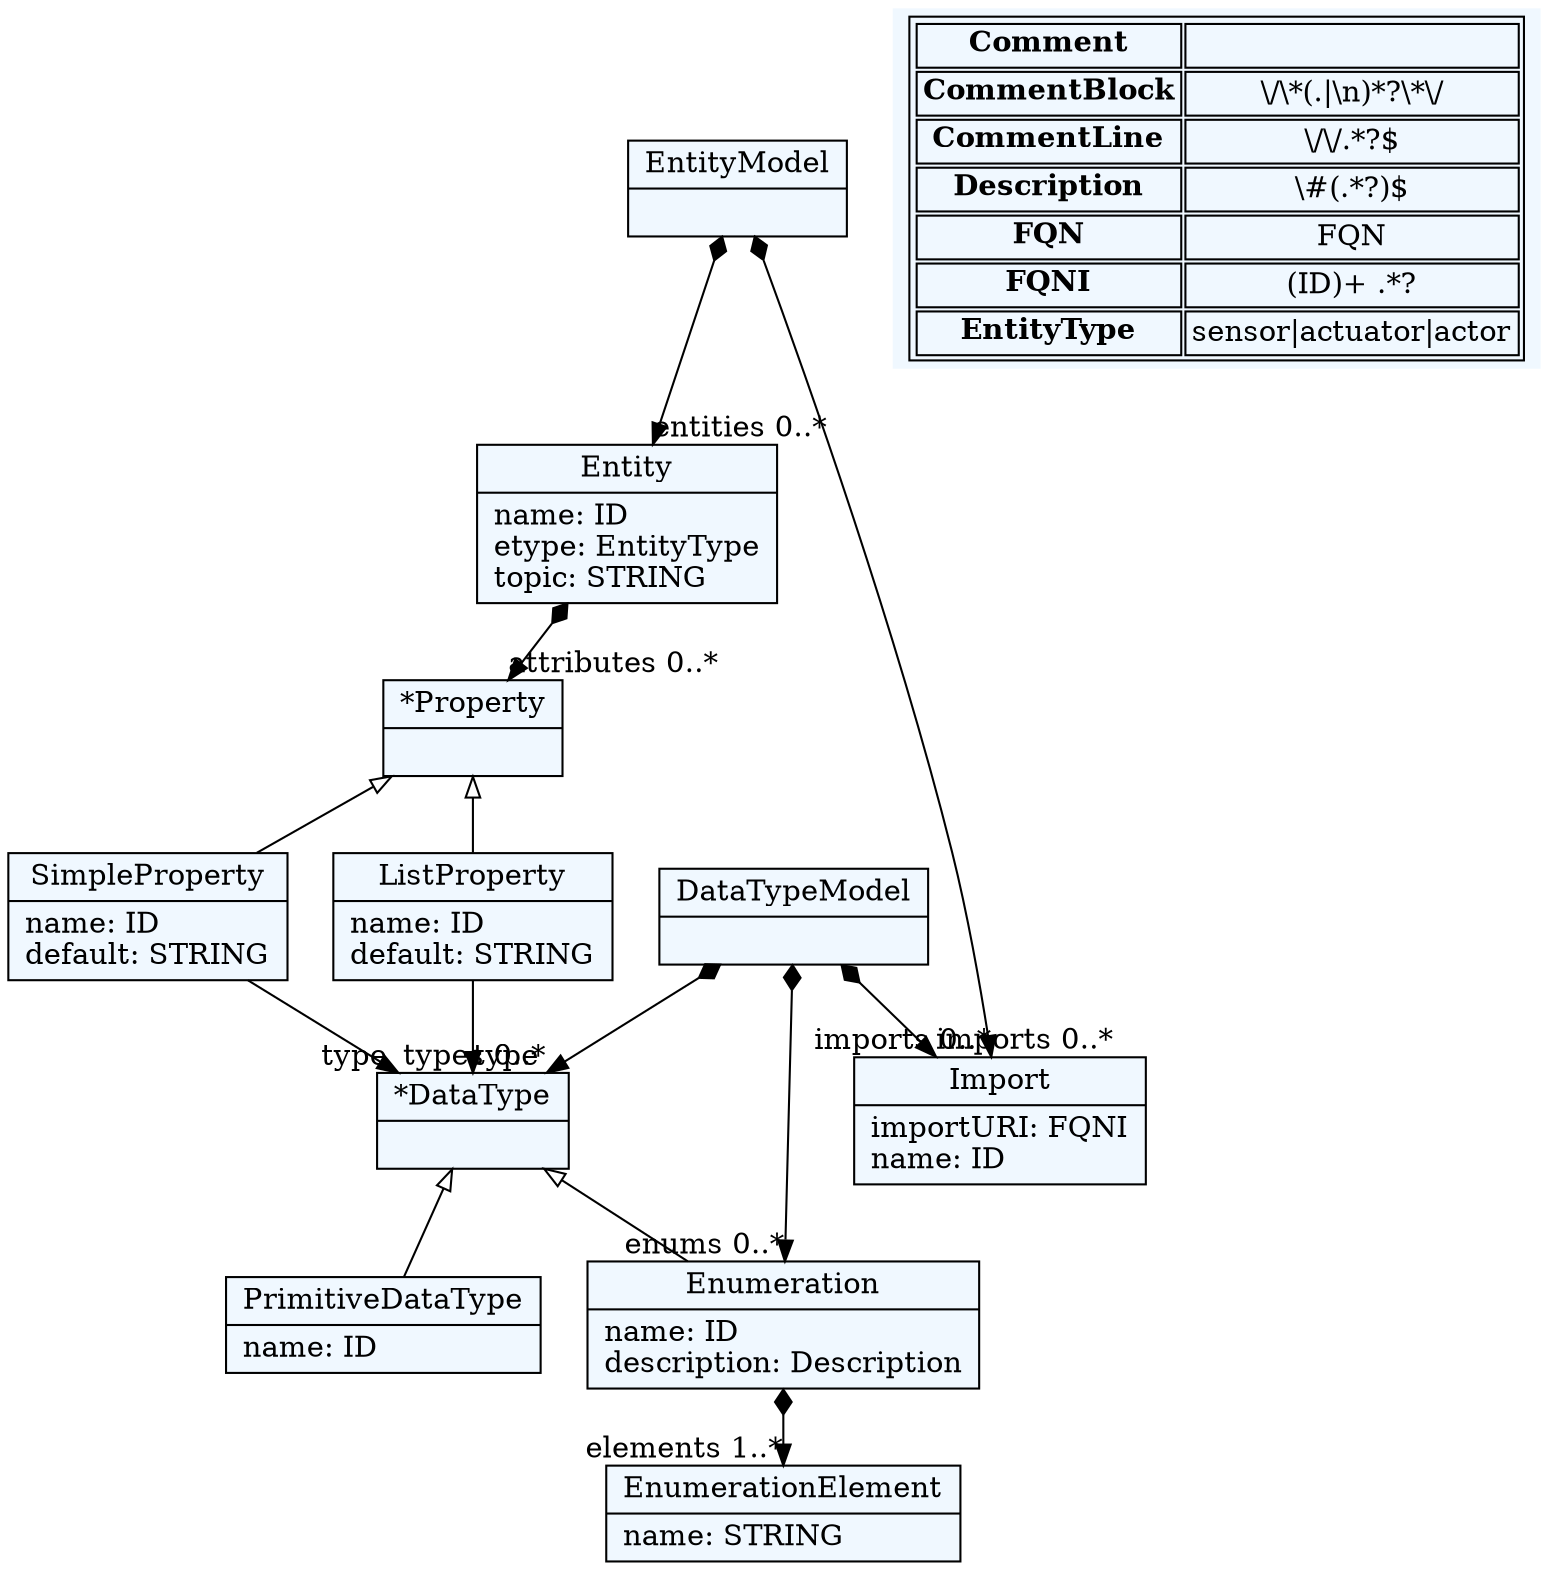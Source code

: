 
    digraph textX {
    fontname = "Bitstream Vera Sans"
    fontsize = 8
    node[
        shape=record,
        style=filled,
        fillcolor=aliceblue
    ]
    nodesep = 0.3
    edge[dir=black,arrowtail=empty]


2634005409968[ label="{EntityModel|}"]

2634005159888[ label="{Entity|name: ID\letype: EntityType\ltopic: STRING\l}"]

2634005532640[ label="{DataTypeModel|}"]

2634005532688[ label="{*DataType|}"]

2634005532784[ label="{*Property|}"]

2634005532880[ label="{SimpleProperty|name: ID\ldefault: STRING\l}"]

2634005532976[ label="{ListProperty|name: ID\ldefault: STRING\l}"]

2634005533072[ label="{Enumeration|name: ID\ldescription: Description\l}"]

2634005533168[ label="{EnumerationElement|name: STRING\l}"]

2634005533264[ label="{PrimitiveDataType|name: ID\l}"]

2633979522048[ label="{Import|importURI: FQNI\lname: ID\l}"]



2634005409968 -> 2633979522048[arrowtail=diamond, dir=both, headlabel="imports 0..*"]
2634005409968 -> 2634005159888[arrowtail=diamond, dir=both, headlabel="entities 0..*"]
2634005159888 -> 2634005532784[arrowtail=diamond, dir=both, headlabel="attributes 0..*"]
2634005532640 -> 2633979522048[arrowtail=diamond, dir=both, headlabel="imports 0..*"]
2634005532640 -> 2634005532688[arrowtail=diamond, dir=both, headlabel="types 0..*"]
2634005532640 -> 2634005533072[arrowtail=diamond, dir=both, headlabel="enums 0..*"]
2634005532688 -> 2634005533264 [dir=back]
2634005532688 -> 2634005533072 [dir=back]
2634005532784 -> 2634005532976 [dir=back]
2634005532784 -> 2634005532880 [dir=back]
2634005532880 -> 2634005532688[headlabel="type "]
2634005532976 -> 2634005532688[headlabel="type "]
2634005533072 -> 2634005533168[arrowtail=diamond, dir=both, headlabel="elements 1..*"]
match_rules [ shape=plaintext, label=< <table>
	<tr>
		<td><b>Comment</b></td><td></td>
	</tr>
	<tr>
		<td><b>CommentBlock</b></td><td>\/\*(.|\n)*?\*\/</td>
	</tr>
	<tr>
		<td><b>CommentLine</b></td><td>\/\/.*?$</td>
	</tr>
	<tr>
		<td><b>Description</b></td><td>\#(.*?)$</td>
	</tr>
	<tr>
		<td><b>FQN</b></td><td>FQN</td>
	</tr>
	<tr>
		<td><b>FQNI</b></td><td>(ID)+ .*?</td>
	</tr>
	<tr>
		<td><b>EntityType</b></td><td>sensor|actuator|actor</td>
	</tr>
</table> >]


}

